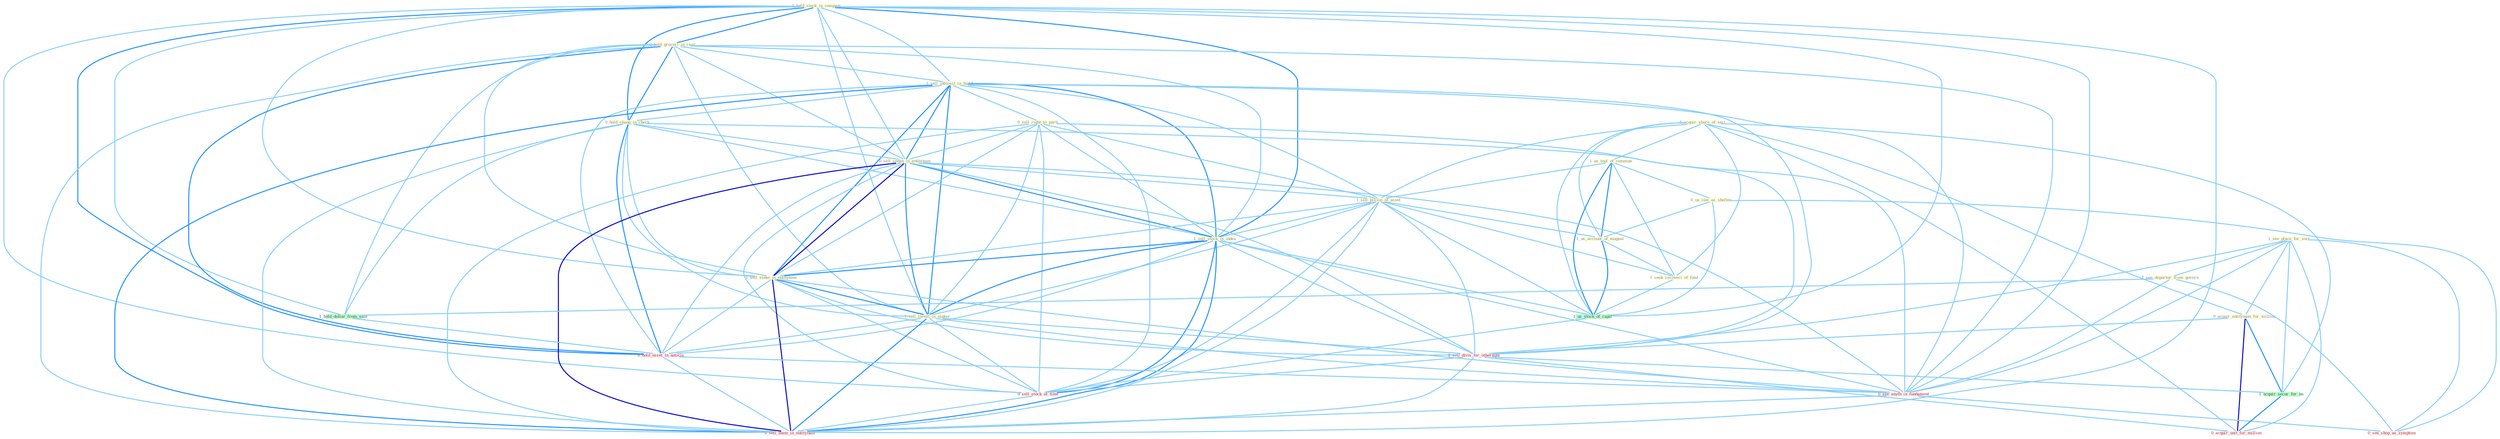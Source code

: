 Graph G{ 
    node
    [shape=polygon,style=filled,width=.5,height=.06,color="#BDFCC9",fixedsize=true,fontsize=4,
    fontcolor="#2f4f4f"];
    {node
    [color="#ffffe0", fontcolor="#8b7d6b"] "1_acquir_share_of_seri " "1_hold_stock_in_compani " "1_us_tool_of_commun " "0_hold_groceri_in_rear " "0_us_law_as_shelter " "1_sell_interest_in_build " "0_sell_right_to_parti " "0_hold_chang_in_check " "1_see_place_for_sort " "0_sell_sedan_in_entitynam " "0_acquir_entitynam_for_million " "1_sell_billion_of_asset " "1_us_account_of_magnat " "1_see_departur_from_govern " "1_sell_stock_in_index " "1_sell_stake_in_entitynam " "1_seek_recoveri_of_fund " "1_sell_invest_in_maker "}
{node [color="#fff0f5", fontcolor="#b22222"] "0_sell_divis_for_othernum " "0_hold_asset_in_anticip " "0_sell_stock_at_time " "0_see_anyth_in_fundament " "0_acquir_unit_for_million " "0_see_shop_as_symptom " "0_sell_them_in_entitynam "}
edge [color="#B0E2FF"];

	"1_acquir_share_of_seri " -- "1_us_tool_of_commun " [w="1", color="#87cefa" ];
	"1_acquir_share_of_seri " -- "0_acquir_entitynam_for_million " [w="1", color="#87cefa" ];
	"1_acquir_share_of_seri " -- "1_sell_billion_of_asset " [w="1", color="#87cefa" ];
	"1_acquir_share_of_seri " -- "1_us_account_of_magnat " [w="1", color="#87cefa" ];
	"1_acquir_share_of_seri " -- "1_seek_recoveri_of_fund " [w="1", color="#87cefa" ];
	"1_acquir_share_of_seri " -- "1_acquir_secur_for_an " [w="1", color="#87cefa" ];
	"1_acquir_share_of_seri " -- "1_us_stock_of_capit " [w="1", color="#87cefa" ];
	"1_acquir_share_of_seri " -- "0_acquir_unit_for_million " [w="1", color="#87cefa" ];
	"1_hold_stock_in_compani " -- "0_hold_groceri_in_rear " [w="2", color="#1e90ff" , len=0.8];
	"1_hold_stock_in_compani " -- "1_sell_interest_in_build " [w="1", color="#87cefa" ];
	"1_hold_stock_in_compani " -- "0_hold_chang_in_check " [w="2", color="#1e90ff" , len=0.8];
	"1_hold_stock_in_compani " -- "0_sell_sedan_in_entitynam " [w="1", color="#87cefa" ];
	"1_hold_stock_in_compani " -- "1_sell_stock_in_index " [w="2", color="#1e90ff" , len=0.8];
	"1_hold_stock_in_compani " -- "1_sell_stake_in_entitynam " [w="1", color="#87cefa" ];
	"1_hold_stock_in_compani " -- "1_sell_invest_in_maker " [w="1", color="#87cefa" ];
	"1_hold_stock_in_compani " -- "1_us_stock_of_capit " [w="1", color="#87cefa" ];
	"1_hold_stock_in_compani " -- "1_hold_dollar_from_sale " [w="1", color="#87cefa" ];
	"1_hold_stock_in_compani " -- "0_hold_asset_in_anticip " [w="2", color="#1e90ff" , len=0.8];
	"1_hold_stock_in_compani " -- "0_sell_stock_at_time " [w="1", color="#87cefa" ];
	"1_hold_stock_in_compani " -- "0_see_anyth_in_fundament " [w="1", color="#87cefa" ];
	"1_hold_stock_in_compani " -- "0_sell_them_in_entitynam " [w="1", color="#87cefa" ];
	"1_us_tool_of_commun " -- "0_us_law_as_shelter " [w="1", color="#87cefa" ];
	"1_us_tool_of_commun " -- "1_sell_billion_of_asset " [w="1", color="#87cefa" ];
	"1_us_tool_of_commun " -- "1_us_account_of_magnat " [w="2", color="#1e90ff" , len=0.8];
	"1_us_tool_of_commun " -- "1_seek_recoveri_of_fund " [w="1", color="#87cefa" ];
	"1_us_tool_of_commun " -- "1_us_stock_of_capit " [w="2", color="#1e90ff" , len=0.8];
	"0_hold_groceri_in_rear " -- "1_sell_interest_in_build " [w="1", color="#87cefa" ];
	"0_hold_groceri_in_rear " -- "0_hold_chang_in_check " [w="2", color="#1e90ff" , len=0.8];
	"0_hold_groceri_in_rear " -- "0_sell_sedan_in_entitynam " [w="1", color="#87cefa" ];
	"0_hold_groceri_in_rear " -- "1_sell_stock_in_index " [w="1", color="#87cefa" ];
	"0_hold_groceri_in_rear " -- "1_sell_stake_in_entitynam " [w="1", color="#87cefa" ];
	"0_hold_groceri_in_rear " -- "1_sell_invest_in_maker " [w="1", color="#87cefa" ];
	"0_hold_groceri_in_rear " -- "1_hold_dollar_from_sale " [w="1", color="#87cefa" ];
	"0_hold_groceri_in_rear " -- "0_hold_asset_in_anticip " [w="2", color="#1e90ff" , len=0.8];
	"0_hold_groceri_in_rear " -- "0_see_anyth_in_fundament " [w="1", color="#87cefa" ];
	"0_hold_groceri_in_rear " -- "0_sell_them_in_entitynam " [w="1", color="#87cefa" ];
	"0_us_law_as_shelter " -- "1_us_account_of_magnat " [w="1", color="#87cefa" ];
	"0_us_law_as_shelter " -- "1_us_stock_of_capit " [w="1", color="#87cefa" ];
	"0_us_law_as_shelter " -- "0_see_shop_as_symptom " [w="1", color="#87cefa" ];
	"1_sell_interest_in_build " -- "0_sell_right_to_parti " [w="1", color="#87cefa" ];
	"1_sell_interest_in_build " -- "0_hold_chang_in_check " [w="1", color="#87cefa" ];
	"1_sell_interest_in_build " -- "0_sell_sedan_in_entitynam " [w="2", color="#1e90ff" , len=0.8];
	"1_sell_interest_in_build " -- "1_sell_billion_of_asset " [w="1", color="#87cefa" ];
	"1_sell_interest_in_build " -- "1_sell_stock_in_index " [w="2", color="#1e90ff" , len=0.8];
	"1_sell_interest_in_build " -- "1_sell_stake_in_entitynam " [w="2", color="#1e90ff" , len=0.8];
	"1_sell_interest_in_build " -- "1_sell_invest_in_maker " [w="2", color="#1e90ff" , len=0.8];
	"1_sell_interest_in_build " -- "0_sell_divis_for_othernum " [w="1", color="#87cefa" ];
	"1_sell_interest_in_build " -- "0_hold_asset_in_anticip " [w="1", color="#87cefa" ];
	"1_sell_interest_in_build " -- "0_sell_stock_at_time " [w="1", color="#87cefa" ];
	"1_sell_interest_in_build " -- "0_see_anyth_in_fundament " [w="1", color="#87cefa" ];
	"1_sell_interest_in_build " -- "0_sell_them_in_entitynam " [w="2", color="#1e90ff" , len=0.8];
	"0_sell_right_to_parti " -- "0_sell_sedan_in_entitynam " [w="1", color="#87cefa" ];
	"0_sell_right_to_parti " -- "1_sell_billion_of_asset " [w="1", color="#87cefa" ];
	"0_sell_right_to_parti " -- "1_sell_stock_in_index " [w="1", color="#87cefa" ];
	"0_sell_right_to_parti " -- "1_sell_stake_in_entitynam " [w="1", color="#87cefa" ];
	"0_sell_right_to_parti " -- "1_sell_invest_in_maker " [w="1", color="#87cefa" ];
	"0_sell_right_to_parti " -- "0_sell_divis_for_othernum " [w="1", color="#87cefa" ];
	"0_sell_right_to_parti " -- "0_sell_stock_at_time " [w="1", color="#87cefa" ];
	"0_sell_right_to_parti " -- "0_sell_them_in_entitynam " [w="1", color="#87cefa" ];
	"0_hold_chang_in_check " -- "0_sell_sedan_in_entitynam " [w="1", color="#87cefa" ];
	"0_hold_chang_in_check " -- "1_sell_stock_in_index " [w="1", color="#87cefa" ];
	"0_hold_chang_in_check " -- "1_sell_stake_in_entitynam " [w="1", color="#87cefa" ];
	"0_hold_chang_in_check " -- "1_sell_invest_in_maker " [w="1", color="#87cefa" ];
	"0_hold_chang_in_check " -- "1_hold_dollar_from_sale " [w="1", color="#87cefa" ];
	"0_hold_chang_in_check " -- "0_hold_asset_in_anticip " [w="2", color="#1e90ff" , len=0.8];
	"0_hold_chang_in_check " -- "0_see_anyth_in_fundament " [w="1", color="#87cefa" ];
	"0_hold_chang_in_check " -- "0_sell_them_in_entitynam " [w="1", color="#87cefa" ];
	"1_see_place_for_sort " -- "0_acquir_entitynam_for_million " [w="1", color="#87cefa" ];
	"1_see_place_for_sort " -- "1_see_departur_from_govern " [w="1", color="#87cefa" ];
	"1_see_place_for_sort " -- "0_sell_divis_for_othernum " [w="1", color="#87cefa" ];
	"1_see_place_for_sort " -- "1_acquir_secur_for_an " [w="1", color="#87cefa" ];
	"1_see_place_for_sort " -- "0_see_anyth_in_fundament " [w="1", color="#87cefa" ];
	"1_see_place_for_sort " -- "0_acquir_unit_for_million " [w="1", color="#87cefa" ];
	"1_see_place_for_sort " -- "0_see_shop_as_symptom " [w="1", color="#87cefa" ];
	"0_sell_sedan_in_entitynam " -- "1_sell_billion_of_asset " [w="1", color="#87cefa" ];
	"0_sell_sedan_in_entitynam " -- "1_sell_stock_in_index " [w="2", color="#1e90ff" , len=0.8];
	"0_sell_sedan_in_entitynam " -- "1_sell_stake_in_entitynam " [w="3", color="#0000cd" , len=0.6];
	"0_sell_sedan_in_entitynam " -- "1_sell_invest_in_maker " [w="2", color="#1e90ff" , len=0.8];
	"0_sell_sedan_in_entitynam " -- "0_sell_divis_for_othernum " [w="1", color="#87cefa" ];
	"0_sell_sedan_in_entitynam " -- "0_hold_asset_in_anticip " [w="1", color="#87cefa" ];
	"0_sell_sedan_in_entitynam " -- "0_sell_stock_at_time " [w="1", color="#87cefa" ];
	"0_sell_sedan_in_entitynam " -- "0_see_anyth_in_fundament " [w="1", color="#87cefa" ];
	"0_sell_sedan_in_entitynam " -- "0_sell_them_in_entitynam " [w="3", color="#0000cd" , len=0.6];
	"0_acquir_entitynam_for_million " -- "0_sell_divis_for_othernum " [w="1", color="#87cefa" ];
	"0_acquir_entitynam_for_million " -- "1_acquir_secur_for_an " [w="2", color="#1e90ff" , len=0.8];
	"0_acquir_entitynam_for_million " -- "0_acquir_unit_for_million " [w="3", color="#0000cd" , len=0.6];
	"1_sell_billion_of_asset " -- "1_us_account_of_magnat " [w="1", color="#87cefa" ];
	"1_sell_billion_of_asset " -- "1_sell_stock_in_index " [w="1", color="#87cefa" ];
	"1_sell_billion_of_asset " -- "1_sell_stake_in_entitynam " [w="1", color="#87cefa" ];
	"1_sell_billion_of_asset " -- "1_seek_recoveri_of_fund " [w="1", color="#87cefa" ];
	"1_sell_billion_of_asset " -- "1_sell_invest_in_maker " [w="1", color="#87cefa" ];
	"1_sell_billion_of_asset " -- "0_sell_divis_for_othernum " [w="1", color="#87cefa" ];
	"1_sell_billion_of_asset " -- "1_us_stock_of_capit " [w="1", color="#87cefa" ];
	"1_sell_billion_of_asset " -- "0_sell_stock_at_time " [w="1", color="#87cefa" ];
	"1_sell_billion_of_asset " -- "0_sell_them_in_entitynam " [w="1", color="#87cefa" ];
	"1_us_account_of_magnat " -- "1_seek_recoveri_of_fund " [w="1", color="#87cefa" ];
	"1_us_account_of_magnat " -- "1_us_stock_of_capit " [w="2", color="#1e90ff" , len=0.8];
	"1_see_departur_from_govern " -- "1_hold_dollar_from_sale " [w="1", color="#87cefa" ];
	"1_see_departur_from_govern " -- "0_see_anyth_in_fundament " [w="1", color="#87cefa" ];
	"1_see_departur_from_govern " -- "0_see_shop_as_symptom " [w="1", color="#87cefa" ];
	"1_sell_stock_in_index " -- "1_sell_stake_in_entitynam " [w="2", color="#1e90ff" , len=0.8];
	"1_sell_stock_in_index " -- "1_sell_invest_in_maker " [w="2", color="#1e90ff" , len=0.8];
	"1_sell_stock_in_index " -- "0_sell_divis_for_othernum " [w="1", color="#87cefa" ];
	"1_sell_stock_in_index " -- "1_us_stock_of_capit " [w="1", color="#87cefa" ];
	"1_sell_stock_in_index " -- "0_hold_asset_in_anticip " [w="1", color="#87cefa" ];
	"1_sell_stock_in_index " -- "0_sell_stock_at_time " [w="2", color="#1e90ff" , len=0.8];
	"1_sell_stock_in_index " -- "0_see_anyth_in_fundament " [w="1", color="#87cefa" ];
	"1_sell_stock_in_index " -- "0_sell_them_in_entitynam " [w="2", color="#1e90ff" , len=0.8];
	"1_sell_stake_in_entitynam " -- "1_sell_invest_in_maker " [w="2", color="#1e90ff" , len=0.8];
	"1_sell_stake_in_entitynam " -- "0_sell_divis_for_othernum " [w="1", color="#87cefa" ];
	"1_sell_stake_in_entitynam " -- "0_hold_asset_in_anticip " [w="1", color="#87cefa" ];
	"1_sell_stake_in_entitynam " -- "0_sell_stock_at_time " [w="1", color="#87cefa" ];
	"1_sell_stake_in_entitynam " -- "0_see_anyth_in_fundament " [w="1", color="#87cefa" ];
	"1_sell_stake_in_entitynam " -- "0_sell_them_in_entitynam " [w="3", color="#0000cd" , len=0.6];
	"1_seek_recoveri_of_fund " -- "1_us_stock_of_capit " [w="1", color="#87cefa" ];
	"1_sell_invest_in_maker " -- "0_sell_divis_for_othernum " [w="1", color="#87cefa" ];
	"1_sell_invest_in_maker " -- "0_hold_asset_in_anticip " [w="1", color="#87cefa" ];
	"1_sell_invest_in_maker " -- "0_sell_stock_at_time " [w="1", color="#87cefa" ];
	"1_sell_invest_in_maker " -- "0_see_anyth_in_fundament " [w="1", color="#87cefa" ];
	"1_sell_invest_in_maker " -- "0_sell_them_in_entitynam " [w="2", color="#1e90ff" , len=0.8];
	"0_sell_divis_for_othernum " -- "1_acquir_secur_for_an " [w="1", color="#87cefa" ];
	"0_sell_divis_for_othernum " -- "0_sell_stock_at_time " [w="1", color="#87cefa" ];
	"0_sell_divis_for_othernum " -- "0_acquir_unit_for_million " [w="1", color="#87cefa" ];
	"0_sell_divis_for_othernum " -- "0_sell_them_in_entitynam " [w="1", color="#87cefa" ];
	"1_acquir_secur_for_an " -- "0_acquir_unit_for_million " [w="2", color="#1e90ff" , len=0.8];
	"1_us_stock_of_capit " -- "0_sell_stock_at_time " [w="1", color="#87cefa" ];
	"1_hold_dollar_from_sale " -- "0_hold_asset_in_anticip " [w="1", color="#87cefa" ];
	"0_hold_asset_in_anticip " -- "0_see_anyth_in_fundament " [w="1", color="#87cefa" ];
	"0_hold_asset_in_anticip " -- "0_sell_them_in_entitynam " [w="1", color="#87cefa" ];
	"0_sell_stock_at_time " -- "0_sell_them_in_entitynam " [w="1", color="#87cefa" ];
	"0_see_anyth_in_fundament " -- "0_see_shop_as_symptom " [w="1", color="#87cefa" ];
	"0_see_anyth_in_fundament " -- "0_sell_them_in_entitynam " [w="1", color="#87cefa" ];
}
